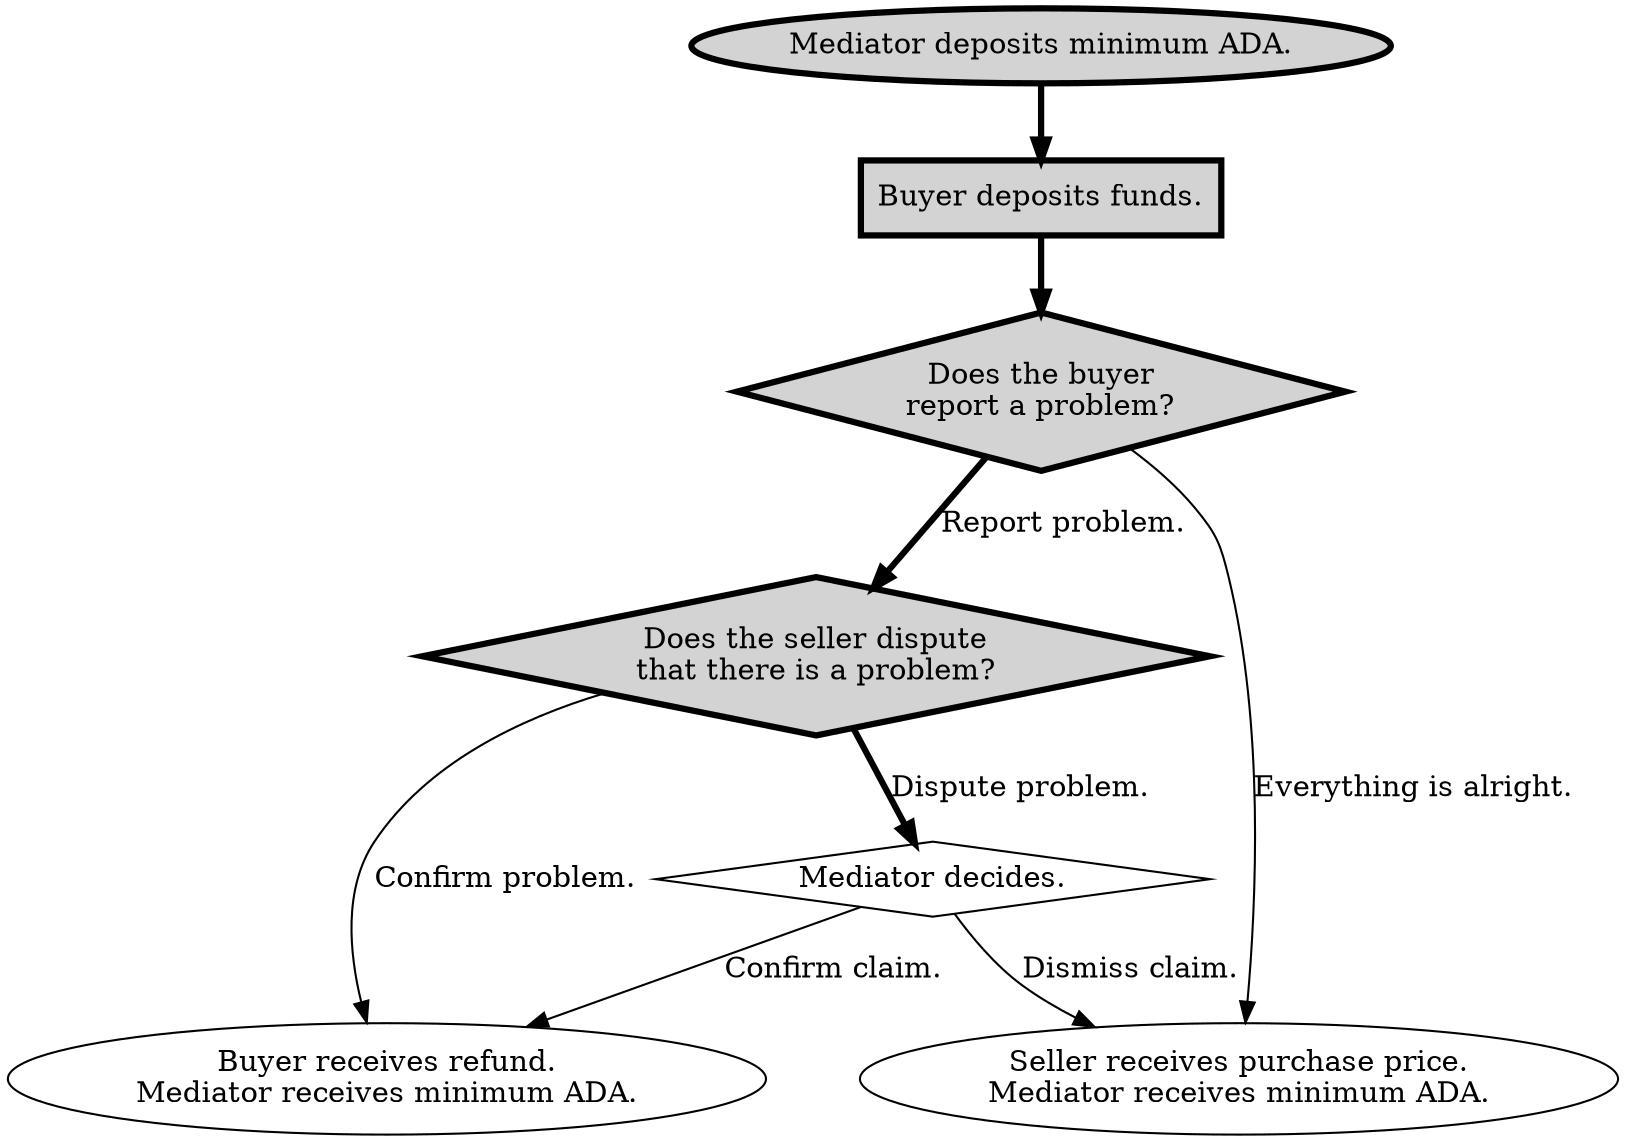 digraph escrow {

minAda [shape=oval, label="Mediator deposits minimum ADA.", penwidth=3, style=filled, fillcolor=lightgray]

deposit [shape=rectangle, label="Buyer deposits funds.", penwidth=3, style=filled, fillcolor=lightgray]

problem [shape=diamond, label="Does the buyer\nreport a problem?", penwidth=3, style=filled, fillcolor=lightgray]

dispute [shape=diamond, label="Does the seller dispute\nthat there is a problem?", penwidth=3, style=filled, fillcolor=lightgray]

mediate [shape=diamond, label="Mediator decides."]

sale [shape=oval, label="Seller receives purchase price.\nMediator receives minimum ADA."]

refund [shape=oval, label="Buyer receives refund.\nMediator receives minimum ADA."]

minAda -> deposit [penwidth=3]

deposit -> problem [penwidth=3]

problem -> sale [label="Everything is alright."]

problem -> dispute [label="Report problem.", penwidth=3]

dispute -> refund [label="Confirm problem."]

dispute -> mediate [label="Dispute problem.", penwidth=3]

mediate -> sale [label="Dismiss claim."]

mediate -> refund [label="Confirm claim."]

}
